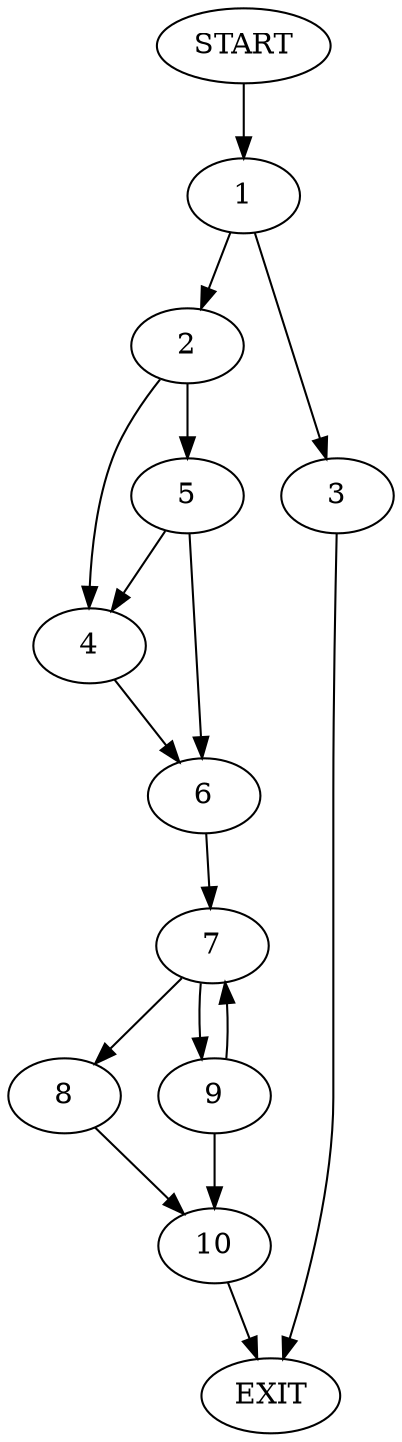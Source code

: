 digraph {
0 [label="START"]
11 [label="EXIT"]
0 -> 1
1 -> 2
1 -> 3
3 -> 11
2 -> 4
2 -> 5
4 -> 6
5 -> 4
5 -> 6
6 -> 7
7 -> 8
7 -> 9
8 -> 10
9 -> 10
9 -> 7
10 -> 11
}
